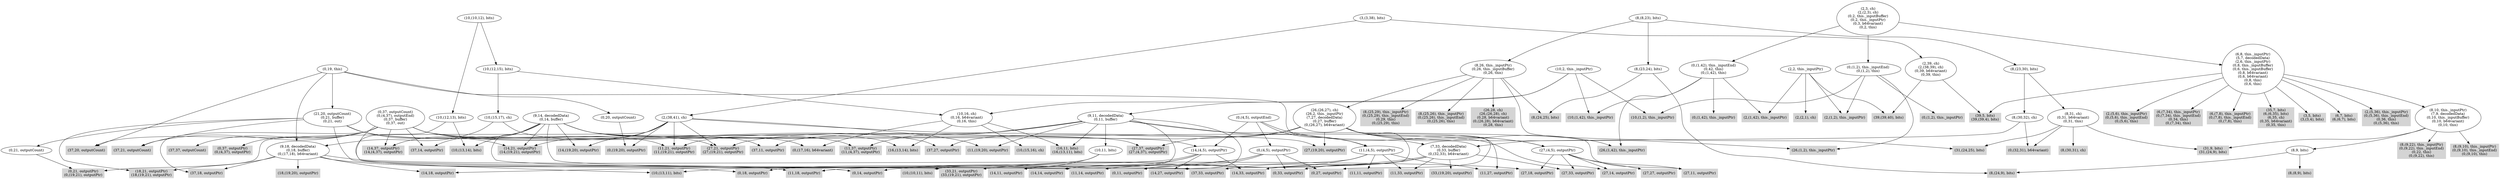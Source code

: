 digraph { 
109 [shape=box,style=filled,color=".0 .0 .83",label="(0,(1,42), this._inputPtr)"];
110 [shape=box,style=filled,color=".0 .0 .83",label="(2,(1,42), this._inputPtr)"];
111 [shape=box,style=filled,color=".0 .0 .83",label="(26,(1,42), this._inputPtr)"];
112 [shape=box,style=filled,color=".0 .0 .83",label="(10,(1,42), this._inputPtr)"];
113 [label="(0,(1,42), this._inputEnd)\n(0,42, this)\n(0,(1,42), this)"];
114 [shape=box,style=filled,color=".0 .0 .83",label="(0,(1,2), this._inputPtr)"];
115 [shape=box,style=filled,color=".0 .0 .83",label="(2,(1,2), this._inputPtr)"];
116 [shape=box,style=filled,color=".0 .0 .83",label="(26,(1,2), this._inputPtr)"];
117 [shape=box,style=filled,color=".0 .0 .83",label="(10,(1,2), this._inputPtr)"];
118 [label="(0,(1,2), this._inputEnd)\n(0,(1,2), this)"];
119 [shape=box,style=filled,color=".0 .0 .83",label="(2,(5,36), this._inputPtr)\n(0,(5,36), this._inputEnd)\n(0,36, this)\n(0,(5,36), this)"];
120 [shape=box,style=filled,color=".0 .0 .83",label="(2,(5,6), this._inputPtr)\n(0,(5,6), this._inputEnd)\n(0,(5,6), this)"];
121 [shape=box,style=filled,color=".0 .0 .83",label="(6,(7,34), this._inputPtr)\n(0,(7,34), this._inputEnd)\n(0,34, this)\n(0,(7,34), this)"];
122 [shape=box,style=filled,color=".0 .0 .83",label="(6,(7,8), this._inputPtr)\n(0,(7,8), this._inputEnd)\n(0,(7,8), this)"];
123 [shape=box,style=filled,color=".0 .0 .83",label="(8,(9,22), this._inputPtr)\n(0,(9,22), this._inputEnd)\n(0,22, this)\n(0,(9,22), this)"];
124 [shape=box,style=filled,color=".0 .0 .83",label="(8,(9,10), this._inputPtr)\n(0,(9,10), this._inputEnd)\n(0,(9,10), this)"];
125 [shape=box,style=filled,color=".0 .0 .83",label="(0,(17,16), b64variant)"];
126 [shape=box,style=filled,color=".0 .0 .83",label="(10,(15,16), ch)"];
127 [shape=box,style=filled,color=".0 .0 .83",label="(16,(13,14), bits)"];
128 [shape=box,style=filled,color=".0 .0 .83",label="(16,11, bits)\n(16,(13,11), bits)"];
129 [label="(10,16, ch)\n(0,16, b64variant)\n(0,16, this)"];
130 [shape=box,style=filled,color=".0 .0 .83",label="(0,18, outputPtr)"];
131 [shape=box,style=filled,color=".0 .0 .83",label="(37,18, outputPtr)"];
132 [shape=box,style=filled,color=".0 .0 .83",label="(27,18, outputPtr)"];
133 [shape=box,style=filled,color=".0 .0 .83",label="(18,21, outputPtr)\n(18,(19,21), outputPtr)"];
134 [shape=box,style=filled,color=".0 .0 .83",label="(18,(19,20), outputPtr)"];
135 [shape=box,style=filled,color=".0 .0 .83",label="(14,18, outputPtr)"];
136 [shape=box,style=filled,color=".0 .0 .83",label="(11,18, outputPtr)"];
137 [label="(9,18, decodedData)\n(0,18, buffer)\n(0,(17,18), b64variant)"];
138 [shape=box,style=filled,color=".0 .0 .83",label="(0,11, outputPtr)"];
139 [shape=box,style=filled,color=".0 .0 .83",label="(37,11, outputPtr)"];
140 [shape=box,style=filled,color=".0 .0 .83",label="(27,11, outputPtr)"];
141 [shape=box,style=filled,color=".0 .0 .83",label="(10,(10,11), bits)"];
142 [shape=box,style=filled,color=".0 .0 .83",label="(10,(13,11), bits)"];
143 [label="(10,11, bits)"];
144 [shape=box,style=filled,color=".0 .0 .83",label="(14,11, outputPtr)"];
145 [shape=box,style=filled,color=".0 .0 .83",label="(11,37, outputPtr)\n(11,(4,37), outputPtr)"];
146 [shape=box,style=filled,color=".0 .0 .83",label="(11,11, outputPtr)"];
147 [shape=box,style=filled,color=".0 .0 .83",label="(11,14, outputPtr)"];
148 [shape=box,style=filled,color=".0 .0 .83",label="(11,27, outputPtr)"];
149 [shape=box,style=filled,color=".0 .0 .83",label="(11,33, outputPtr)"];
150 [label="(11,(4,5), outputPtr)"];
151 [shape=box,style=filled,color=".0 .0 .83",label="(11,21, outputPtr)\n(11,(19,21), outputPtr)"];
152 [shape=box,style=filled,color=".0 .0 .83",label="(11,(19,20), outputPtr)"];
153 [label="(9,11, decodedData)\n(0,11, buffer)"];
154 [shape=box,style=filled,color=".0 .0 .83",label="(0,14, outputPtr)"];
155 [shape=box,style=filled,color=".0 .0 .83",label="(37,14, outputPtr)"];
156 [shape=box,style=filled,color=".0 .0 .83",label="(27,14, outputPtr)"];
157 [shape=box,style=filled,color=".0 .0 .83",label="(10,(13,14), bits)"];
158 [shape=box,style=filled,color=".0 .0 .83",label="(14,37, outputPtr)\n(14,(4,37), outputPtr)"];
159 [shape=box,style=filled,color=".0 .0 .83",label="(14,14, outputPtr)"];
160 [shape=box,style=filled,color=".0 .0 .83",label="(14,27, outputPtr)"];
161 [shape=box,style=filled,color=".0 .0 .83",label="(14,33, outputPtr)"];
162 [label="(14,(4,5), outputPtr)"];
163 [shape=box,style=filled,color=".0 .0 .83",label="(14,21, outputPtr)\n(14,(19,21), outputPtr)"];
164 [shape=box,style=filled,color=".0 .0 .83",label="(14,(19,20), outputPtr)"];
165 [label="(9,14, decodedData)\n(0,14, buffer)"];
166 [shape=box,style=filled,color=".0 .0 .83",label="(8,(8,9), bits)"];
167 [shape=box,style=filled,color=".0 .0 .83",label="(8,(24,9), bits)"];
168 [label="(8,9, bits)"];
169 [shape=box,style=filled,color=".0 .0 .83",label="(31,9, bits)\n(31,(24,9), bits)"];
170 [label="(10,(12,13), bits)"];
171 [label="(10,2, this._inputPtr)"];
172 [label="(10,(15,17), ch)"];
173 [label="(10,(12,15), bits)"];
174 [label="(10,(10,12), bits)"];
175 [label="(8,10, this._inputPtr)\n(7,9, decodedData)\n(0,10, this._inputBuffer)\n(0,10, b64variant)\n(0,10, this)"];
176 [shape=box,style=filled,color=".0 .0 .83",label="(8,(25,29), this._inputPtr)\n(0,(25,29), this._inputEnd)\n(0,29, this)\n(0,(25,29), this)"];
177 [shape=box,style=filled,color=".0 .0 .83",label="(8,(25,26), this._inputPtr)\n(0,(25,26), this._inputEnd)\n(0,(25,26), this)"];
178 [shape=box,style=filled,color=".0 .0 .83",label="(26,28, ch)\n(26,(26,28), ch)\n(0,28, b64variant)\n(0,(26,28), b64variant)\n(0,28, this)"];
179 [shape=box,style=filled,color=".0 .0 .83",label="(0,27, outputPtr)"];
180 [shape=box,style=filled,color=".0 .0 .83",label="(37,27, outputPtr)"];
181 [shape=box,style=filled,color=".0 .0 .83",label="(27,37, outputPtr)\n(27,(4,37), outputPtr)"];
182 [shape=box,style=filled,color=".0 .0 .83",label="(27,27, outputPtr)"];
183 [shape=box,style=filled,color=".0 .0 .83",label="(27,33, outputPtr)"];
184 [label="(27,(4,5), outputPtr)"];
185 [shape=box,style=filled,color=".0 .0 .83",label="(27,21, outputPtr)\n(27,(19,21), outputPtr)"];
186 [shape=box,style=filled,color=".0 .0 .83",label="(27,(19,20), outputPtr)"];
187 [label="(26,(26,27), ch)\n(26,2, this._inputPtr)\n(7,27, decodedData)\n(0,27, buffer)\n(0,(26,27), b64variant)"];
188 [shape=box,style=filled,color=".0 .0 .83",label="(8,(24,25), bits)"];
189 [shape=box,style=filled,color=".0 .0 .83",label="(31,(24,25), bits)"];
190 [label="(8,26, this._inputPtr)\n(0,26, this._inputBuffer)\n(0,26, this)"];
191 [shape=box,style=filled,color=".0 .0 .83",label="(0,(32,31), b64variant)"];
192 [shape=box,style=filled,color=".0 .0 .83",label="(8,(30,31), ch)"];
193 [label="(8,31, ch)\n(0,31, b64variant)\n(0,31, this)"];
194 [shape=box,style=filled,color=".0 .0 .83",label="(35,7, bits)\n(6,(6,35), bits)\n(6,35, ch)\n(0,35, b64variant)\n(0,35, this)"];
195 [shape=box,style=filled,color=".0 .0 .83",label="(0,33, outputPtr)"];
196 [shape=box,style=filled,color=".0 .0 .83",label="(37,33, outputPtr)"];
197 [shape=box,style=filled,color=".0 .0 .83",label="(33,21, outputPtr)\n(33,(19,21), outputPtr)"];
198 [shape=box,style=filled,color=".0 .0 .83",label="(33,(19,20), outputPtr)"];
199 [label="(7,33, decodedData)\n(0,33, buffer)\n(0,(32,33), b64variant)"];
200 [shape=box,style=filled,color=".0 .0 .83",label="(0,37, outputPtr)\n(0,(4,37), outputPtr)"];
201 [shape=box,style=filled,color=".0 .0 .83",label="(37,37, outputCount)"];
202 [shape=box,style=filled,color=".0 .0 .83",label="(37,20, outputCount)"];
203 [shape=box,style=filled,color=".0 .0 .83",label="(37,21, outputCount)"];
204 [label="(0,37, outputCount)\n(0,(4,37), outputEnd)\n(0,37, buffer)\n(0,37, out)"];
205 [label="(0,(4,5), outputPtr)"];
206 [label="(0,(4,5), outputEnd)"];
207 [shape=box,style=filled,color=".0 .0 .83",label="(3,5, bits)\n(3,(3,4), bits)"];
208 [shape=box,style=filled,color=".0 .0 .83",label="(39,5, bits)\n(39,(39,4), bits)"];
209 [shape=box,style=filled,color=".0 .0 .83",label="(6,7, bits)\n(6,(6,7), bits)"];
210 [label="(8,(30,32), ch)"];
211 [label="(8,(23,30), bits)"];
212 [label="(8,(23,24), bits)"];
213 [label="(8,(8,23), bits)"];
214 [label="(6,8, this._inputPtr)\n(5,7, decodedData)\n(2,6, this._inputPtr)\n(0,8, this._inputBuffer)\n(0,6, this._inputBuffer)\n(0,8, b64variant)\n(0,6, b64variant)\n(0,8, this)\n(0,6, this)"];
215 [shape=box,style=filled,color=".0 .0 .83",label="(0,21, outputPtr)\n(0,(19,21), outputPtr)"];
216 [label="(0,21, outputCount)"];
217 [label="(21,20, outputCount)\n(0,21, buffer)\n(0,21, out)"];
218 [shape=box,style=filled,color=".0 .0 .83",label="(0,(19,20), outputPtr)"];
219 [label="(0,20, outputCount)"];
220 [label="(2,(38,41), ch)"];
221 [label="(0,19, this)"];
222 [shape=box,style=filled,color=".0 .0 .83",label="(39,(39,40), bits)"];
223 [label="(2,39, ch)\n(2,(38,39), ch)\n(0,39, b64variant)\n(0,39, this)"];
224 [shape=box,style=filled,color=".0 .0 .83",label="(2,(2,1), ch)"];
225 [label="(2,2, this._inputPtr)"];
226 [label="(3,(3,38), bits)"];
227 [label="(2,3, ch)\n(2,(2,3), ch)\n(0,2, this._inputBuffer)\n(0,2, this._inputPtr)\n(0,3, b64variant)\n(0,2, this)"];
113 -> 109;
113 -> 110;
113 -> 111;
113 -> 112;
118 -> 114;
118 -> 115;
118 -> 116;
118 -> 117;
129 -> 125;
129 -> 126;
129 -> 127;
129 -> 128;
137 -> 130;
137 -> 131;
137 -> 132;
137 -> 133;
137 -> 134;
137 -> 135;
137 -> 136;
143 -> 141;
143 -> 142;
150 -> 136;
150 -> 146;
150 -> 147;
150 -> 148;
150 -> 149;
153 -> 128;
153 -> 138;
153 -> 139;
153 -> 140;
153 -> 143;
153 -> 144;
153 -> 145;
153 -> 150;
153 -> 151;
153 -> 152;
162 -> 135;
162 -> 144;
162 -> 159;
162 -> 160;
162 -> 161;
165 -> 127;
165 -> 147;
165 -> 154;
165 -> 155;
165 -> 156;
165 -> 157;
165 -> 158;
165 -> 162;
165 -> 163;
165 -> 164;
168 -> 166;
168 -> 167;
170 -> 142;
170 -> 157;
171 -> 112;
171 -> 117;
171 -> 129;
171 -> 153;
172 -> 125;
172 -> 137;
173 -> 129;
173 -> 172;
174 -> 170;
174 -> 173;
175 -> 123;
175 -> 124;
175 -> 168;
175 -> 169;
184 -> 132;
184 -> 140;
184 -> 156;
184 -> 182;
184 -> 183;
187 -> 111;
187 -> 116;
187 -> 148;
187 -> 160;
187 -> 179;
187 -> 180;
187 -> 181;
187 -> 184;
187 -> 185;
187 -> 186;
190 -> 176;
190 -> 177;
190 -> 178;
190 -> 187;
190 -> 188;
190 -> 189;
193 -> 169;
193 -> 189;
193 -> 191;
193 -> 192;
199 -> 149;
199 -> 161;
199 -> 183;
199 -> 195;
199 -> 196;
199 -> 197;
199 -> 198;
204 -> 131;
204 -> 139;
204 -> 145;
204 -> 155;
204 -> 158;
204 -> 180;
204 -> 181;
204 -> 196;
204 -> 200;
204 -> 201;
204 -> 202;
204 -> 203;
205 -> 130;
205 -> 138;
205 -> 154;
205 -> 179;
205 -> 195;
206 -> 150;
206 -> 162;
206 -> 184;
206 -> 205;
210 -> 191;
210 -> 199;
211 -> 193;
211 -> 210;
212 -> 167;
212 -> 188;
213 -> 190;
213 -> 211;
213 -> 212;
214 -> 119;
214 -> 120;
214 -> 121;
214 -> 122;
214 -> 175;
214 -> 194;
214 -> 207;
214 -> 208;
214 -> 209;
216 -> 215;
217 -> 133;
217 -> 151;
217 -> 163;
217 -> 185;
217 -> 197;
217 -> 203;
217 -> 216;
219 -> 218;
220 -> 151;
220 -> 152;
220 -> 163;
220 -> 164;
220 -> 185;
220 -> 186;
220 -> 215;
220 -> 218;
221 -> 137;
221 -> 199;
221 -> 202;
221 -> 217;
221 -> 219;
223 -> 208;
223 -> 222;
225 -> 110;
225 -> 115;
225 -> 222;
225 -> 224;
226 -> 220;
226 -> 223;
227 -> 113;
227 -> 118;
227 -> 214;
}